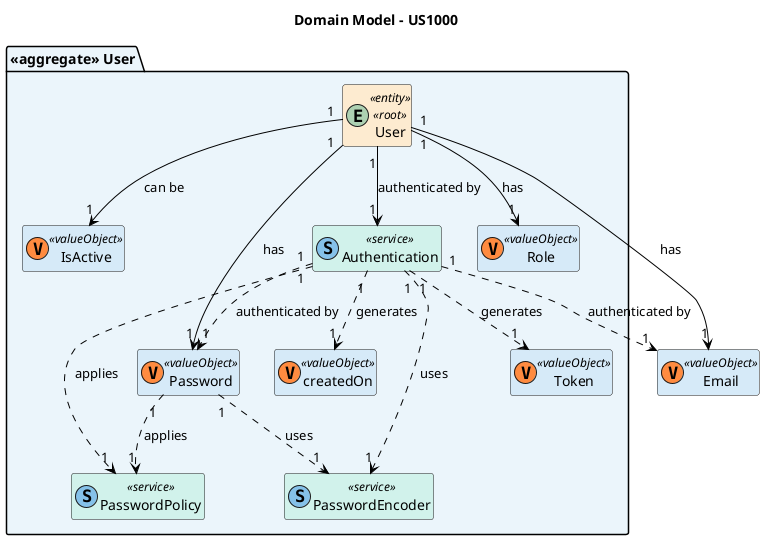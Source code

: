 @startuml

title Domain Model - US1000

hide empty members
'skinparam Linetype ortho

skinparam class {
    BackgroundColor<<valueObject>> #D6EAF8
    BackgroundColor<<root>> #FDEBD0
    BackgroundColor<<service>> #D1F2EB
    BackgroundColor #FEF9E7
    ArrowColor Black
}

skinparam package {
    BackgroundColor #EBF5FB
}

' User Aggregate
package "<<aggregate>> User" {
    entity User <<entity>> <<root>> {}

    class Password <<valueObject>> <<(V, #FF8B40)>> {}
    class Role <<valueObject>> <<(V, #FF8B40)>> {}
    class IsActive <<valueObject>> <<(V, #FF8B40)>> {}

    class Authentication <<service>> <<(S, #85C1E9)>> {}

    class Token <<valueObject>> <<(V, #FF8B40)>> {}
    class createdOn <<valueObject>> <<(V, #FF8B40)>> {}
    class PasswordPolicy <<service>> <<(S, #85C1E9)>> {}
    class PasswordEncoder <<service>> <<(S, #85C1E9)>> {}
}

class Email <<valueObject>> <<(V, #FF8B40)>> {}


' User relationships
User "1" --> "1" Email : has
User "1" --> "1" Password : has
User "1" --> "1" Role : has
User "1" --> "1" IsActive : can be
User "1" --> "1" Authentication : authenticated by

' Authentication relationships
Authentication "1" ..> "1" Email : authenticated by
Authentication "1" ..> "1" Password : authenticated by
Authentication "1" ..> "1" Token : generates
Authentication "1" ..> "1" createdOn : generates
Authentication "1" ..> "1" PasswordPolicy : applies
Authentication "1" ..> "1" PasswordEncoder : uses

' Password relationships
Password "1" ..> "1" PasswordPolicy : applies
Password "1" ..> "1" PasswordEncoder : uses



@enduml